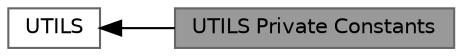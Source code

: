 digraph "UTILS Private Constants"
{
 // LATEX_PDF_SIZE
  bgcolor="transparent";
  edge [fontname=Helvetica,fontsize=10,labelfontname=Helvetica,labelfontsize=10];
  node [fontname=Helvetica,fontsize=10,shape=box,height=0.2,width=0.4];
  rankdir=LR;
  Node2 [id="Node000002",label="UTILS",height=0.2,width=0.4,color="grey40", fillcolor="white", style="filled",URL="$group___u_t_i_l_s___l_l.html",tooltip=" "];
  Node1 [id="Node000001",label="UTILS Private Constants",height=0.2,width=0.4,color="gray40", fillcolor="grey60", style="filled", fontcolor="black",tooltip=" "];
  Node2->Node1 [shape=plaintext, dir="back", style="solid"];
}
